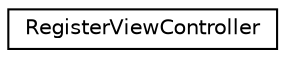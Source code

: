 digraph G
{
  edge [fontname="Helvetica",fontsize="10",labelfontname="Helvetica",labelfontsize="10"];
  node [fontname="Helvetica",fontsize="10",shape=record];
  rankdir=LR;
  Node1 [label="RegisterViewController",height=0.2,width=0.4,color="black", fillcolor="white", style="filled",URL="$interface_register_view_controller.html",tooltip="The view controller is responsible for the first time registration."];
}
